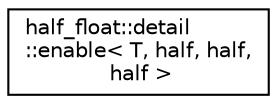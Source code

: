 digraph "Graphical Class Hierarchy"
{
  edge [fontname="Helvetica",fontsize="10",labelfontname="Helvetica",labelfontsize="10"];
  node [fontname="Helvetica",fontsize="10",shape=record];
  rankdir="LR";
  Node1 [label="half_float::detail\l::enable\< T, half, half,\l half \>",height=0.2,width=0.4,color="black", fillcolor="white", style="filled",URL="$structhalf__float_1_1detail_1_1enable_3_01T_00_01half_00_01half_00_01half_01_4.html"];
}
